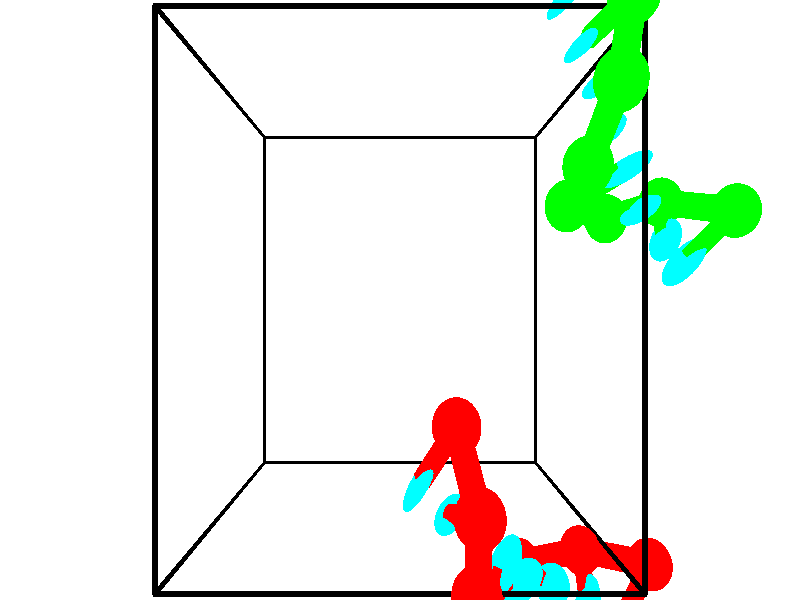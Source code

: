 // switches for output
#declare DRAW_BASES = 1; // possible values are 0, 1; only relevant for DNA ribbons
#declare DRAW_BASES_TYPE = 3; // possible values are 1, 2, 3; only relevant for DNA ribbons
#declare DRAW_FOG = 0; // set to 1 to enable fog

#include "colors.inc"

#include "transforms.inc"
background { rgb <1, 1, 1>}

#default {
   normal{
       ripples 0.25
       frequency 0.20
       turbulence 0.2
       lambda 5
   }
	finish {
		phong 0.1
		phong_size 40.
	}
}

// original window dimensions: 1024x640


// camera settings

camera {
	sky <-0, 1, 0>
	up <-0, 1, 0>
	right 1.6 * <1, 0, 0>
	location <2.5, 2.5, 11.1562>
	look_at <2.5, 2.5, 2.5>
	direction <0, 0, -8.6562>
	angle 67.0682
}


# declare cpy_camera_pos = <2.5, 2.5, 11.1562>;
# if (DRAW_FOG = 1)
fog {
	fog_type 2
	up vnormalize(cpy_camera_pos)
	color rgbt<1,1,1,0.3>
	distance 1e-5
	fog_alt 3e-3
	fog_offset 4
}
# end


// LIGHTS

# declare lum = 6;
global_settings {
	ambient_light rgb lum * <0.05, 0.05, 0.05>
	max_trace_level 15
}# declare cpy_direct_light_amount = 0.25;
light_source
{	1000 * <-1, -1, 1>,
	rgb lum * cpy_direct_light_amount
	parallel
}

light_source
{	1000 * <1, 1, -1>,
	rgb lum * cpy_direct_light_amount
	parallel
}

// strand 0

// nucleotide -1

// particle -1
sphere {
	<3.073013, 1.427427, 5.044417> 0.250000
	pigment { color rgbt <1,0,0,0> }
	no_shadow
}
cylinder {
	<2.861885, 1.116119, 4.908356>,  <2.735209, 0.929335, 4.826719>, 0.100000
	pigment { color rgbt <1,0,0,0> }
	no_shadow
}
cylinder {
	<2.861885, 1.116119, 4.908356>,  <3.073013, 1.427427, 5.044417>, 0.100000
	pigment { color rgbt <1,0,0,0> }
	no_shadow
}

// particle -1
sphere {
	<2.861885, 1.116119, 4.908356> 0.100000
	pigment { color rgbt <1,0,0,0> }
	no_shadow
}
sphere {
	0, 1
	scale<0.080000,0.200000,0.300000>
	matrix <0.841321, -0.534027, -0.083634,
		-0.116562, -0.330322, 0.936643,
		-0.527819, -0.778269, -0.340154,
		2.703539, 0.882639, 4.806309>
	pigment { color rgbt <0,1,1,0> }
	no_shadow
}
cylinder {
	<3.260831, 0.764284, 5.420981>,  <3.073013, 1.427427, 5.044417>, 0.130000
	pigment { color rgbt <1,0,0,0> }
	no_shadow
}

// nucleotide -1

// particle -1
sphere {
	<3.260831, 0.764284, 5.420981> 0.250000
	pigment { color rgbt <1,0,0,0> }
	no_shadow
}
cylinder {
	<3.125839, 0.676559, 5.054810>,  <3.044844, 0.623925, 4.835107>, 0.100000
	pigment { color rgbt <1,0,0,0> }
	no_shadow
}
cylinder {
	<3.125839, 0.676559, 5.054810>,  <3.260831, 0.764284, 5.420981>, 0.100000
	pigment { color rgbt <1,0,0,0> }
	no_shadow
}

// particle -1
sphere {
	<3.125839, 0.676559, 5.054810> 0.100000
	pigment { color rgbt <1,0,0,0> }
	no_shadow
}
sphere {
	0, 1
	scale<0.080000,0.200000,0.300000>
	matrix <0.804571, -0.572016, -0.159573,
		-0.488644, -0.790380, 0.369495,
		-0.337480, -0.219310, -0.915429,
		3.024595, 0.610766, 4.780181>
	pigment { color rgbt <0,1,1,0> }
	no_shadow
}
cylinder {
	<3.251633, 0.075192, 5.253549>,  <3.260831, 0.764284, 5.420981>, 0.130000
	pigment { color rgbt <1,0,0,0> }
	no_shadow
}

// nucleotide -1

// particle -1
sphere {
	<3.251633, 0.075192, 5.253549> 0.250000
	pigment { color rgbt <1,0,0,0> }
	no_shadow
}
cylinder {
	<3.324738, 0.277512, 4.916321>,  <3.368600, 0.398903, 4.713984>, 0.100000
	pigment { color rgbt <1,0,0,0> }
	no_shadow
}
cylinder {
	<3.324738, 0.277512, 4.916321>,  <3.251633, 0.075192, 5.253549>, 0.100000
	pigment { color rgbt <1,0,0,0> }
	no_shadow
}

// particle -1
sphere {
	<3.324738, 0.277512, 4.916321> 0.100000
	pigment { color rgbt <1,0,0,0> }
	no_shadow
}
sphere {
	0, 1
	scale<0.080000,0.200000,0.300000>
	matrix <0.774358, -0.602418, -0.193553,
		-0.605778, -0.617464, -0.501768,
		0.182762, 0.505798, -0.843070,
		3.379566, 0.429251, 4.663400>
	pigment { color rgbt <0,1,1,0> }
	no_shadow
}
cylinder {
	<3.300265, -0.460873, 4.856675>,  <3.251633, 0.075192, 5.253549>, 0.130000
	pigment { color rgbt <1,0,0,0> }
	no_shadow
}

// nucleotide -1

// particle -1
sphere {
	<3.300265, -0.460873, 4.856675> 0.250000
	pigment { color rgbt <1,0,0,0> }
	no_shadow
}
cylinder {
	<3.490707, -0.143204, 4.705620>,  <3.604973, 0.047398, 4.614986>, 0.100000
	pigment { color rgbt <1,0,0,0> }
	no_shadow
}
cylinder {
	<3.490707, -0.143204, 4.705620>,  <3.300265, -0.460873, 4.856675>, 0.100000
	pigment { color rgbt <1,0,0,0> }
	no_shadow
}

// particle -1
sphere {
	<3.490707, -0.143204, 4.705620> 0.100000
	pigment { color rgbt <1,0,0,0> }
	no_shadow
}
sphere {
	0, 1
	scale<0.080000,0.200000,0.300000>
	matrix <0.678485, -0.604937, -0.416784,
		-0.559447, -0.057789, -0.826849,
		0.476106, 0.794174, -0.377639,
		3.633539, 0.095048, 4.592328>
	pigment { color rgbt <0,1,1,0> }
	no_shadow
}
cylinder {
	<3.395045, -0.518206, 4.042796>,  <3.300265, -0.460873, 4.856675>, 0.130000
	pigment { color rgbt <1,0,0,0> }
	no_shadow
}

// nucleotide -1

// particle -1
sphere {
	<3.395045, -0.518206, 4.042796> 0.250000
	pigment { color rgbt <1,0,0,0> }
	no_shadow
}
cylinder {
	<3.659027, -0.294830, 4.243835>,  <3.817416, -0.160805, 4.364459>, 0.100000
	pigment { color rgbt <1,0,0,0> }
	no_shadow
}
cylinder {
	<3.659027, -0.294830, 4.243835>,  <3.395045, -0.518206, 4.042796>, 0.100000
	pigment { color rgbt <1,0,0,0> }
	no_shadow
}

// particle -1
sphere {
	<3.659027, -0.294830, 4.243835> 0.100000
	pigment { color rgbt <1,0,0,0> }
	no_shadow
}
sphere {
	0, 1
	scale<0.080000,0.200000,0.300000>
	matrix <0.751276, -0.496377, -0.434964,
		0.006577, 0.664647, -0.747129,
		0.659955, 0.558439, 0.502598,
		3.857014, -0.127299, 4.394615>
	pigment { color rgbt <0,1,1,0> }
	no_shadow
}
cylinder {
	<4.006225, -0.261373, 3.546493>,  <3.395045, -0.518206, 4.042796>, 0.130000
	pigment { color rgbt <1,0,0,0> }
	no_shadow
}

// nucleotide -1

// particle -1
sphere {
	<4.006225, -0.261373, 3.546493> 0.250000
	pigment { color rgbt <1,0,0,0> }
	no_shadow
}
cylinder {
	<4.144547, -0.244751, 3.921448>,  <4.227539, -0.234778, 4.146420>, 0.100000
	pigment { color rgbt <1,0,0,0> }
	no_shadow
}
cylinder {
	<4.144547, -0.244751, 3.921448>,  <4.006225, -0.261373, 3.546493>, 0.100000
	pigment { color rgbt <1,0,0,0> }
	no_shadow
}

// particle -1
sphere {
	<4.144547, -0.244751, 3.921448> 0.100000
	pigment { color rgbt <1,0,0,0> }
	no_shadow
}
sphere {
	0, 1
	scale<0.080000,0.200000,0.300000>
	matrix <0.824850, -0.489663, -0.282582,
		0.447261, 0.870921, -0.203603,
		0.345803, 0.041554, 0.937386,
		4.248288, -0.232285, 4.202664>
	pigment { color rgbt <0,1,1,0> }
	no_shadow
}
cylinder {
	<4.783245, -0.140582, 3.509947>,  <4.006225, -0.261373, 3.546493>, 0.130000
	pigment { color rgbt <1,0,0,0> }
	no_shadow
}

// nucleotide -1

// particle -1
sphere {
	<4.783245, -0.140582, 3.509947> 0.250000
	pigment { color rgbt <1,0,0,0> }
	no_shadow
}
cylinder {
	<4.723671, -0.289200, 3.876503>,  <4.687926, -0.378371, 4.096437>, 0.100000
	pigment { color rgbt <1,0,0,0> }
	no_shadow
}
cylinder {
	<4.723671, -0.289200, 3.876503>,  <4.783245, -0.140582, 3.509947>, 0.100000
	pigment { color rgbt <1,0,0,0> }
	no_shadow
}

// particle -1
sphere {
	<4.723671, -0.289200, 3.876503> 0.100000
	pigment { color rgbt <1,0,0,0> }
	no_shadow
}
sphere {
	0, 1
	scale<0.080000,0.200000,0.300000>
	matrix <0.855612, -0.513007, -0.068938,
		0.495729, 0.773808, 0.394303,
		-0.148935, -0.371545, 0.916391,
		4.678990, -0.400663, 4.151421>
	pigment { color rgbt <0,1,1,0> }
	no_shadow
}
cylinder {
	<5.484499, -0.128428, 3.947504>,  <4.783245, -0.140582, 3.509947>, 0.130000
	pigment { color rgbt <1,0,0,0> }
	no_shadow
}

// nucleotide -1

// particle -1
sphere {
	<5.484499, -0.128428, 3.947504> 0.250000
	pigment { color rgbt <1,0,0,0> }
	no_shadow
}
cylinder {
	<5.231804, -0.403305, 4.090988>,  <5.080187, -0.568231, 4.177079>, 0.100000
	pigment { color rgbt <1,0,0,0> }
	no_shadow
}
cylinder {
	<5.231804, -0.403305, 4.090988>,  <5.484499, -0.128428, 3.947504>, 0.100000
	pigment { color rgbt <1,0,0,0> }
	no_shadow
}

// particle -1
sphere {
	<5.231804, -0.403305, 4.090988> 0.100000
	pigment { color rgbt <1,0,0,0> }
	no_shadow
}
sphere {
	0, 1
	scale<0.080000,0.200000,0.300000>
	matrix <0.712404, -0.697100, -0.080818,
		0.305594, 0.204491, 0.929944,
		-0.631738, -0.687193, 0.358710,
		5.042283, -0.609463, 4.198601>
	pigment { color rgbt <0,1,1,0> }
	no_shadow
}
// strand 1

// nucleotide -1

// particle -1
sphere {
	<6.218645, 3.324334, 4.471830> 0.250000
	pigment { color rgbt <0,1,0,0> }
	no_shadow
}
cylinder {
	<5.973103, 3.062134, 4.295876>,  <5.825778, 2.904814, 4.190302>, 0.100000
	pigment { color rgbt <0,1,0,0> }
	no_shadow
}
cylinder {
	<5.973103, 3.062134, 4.295876>,  <6.218645, 3.324334, 4.471830>, 0.100000
	pigment { color rgbt <0,1,0,0> }
	no_shadow
}

// particle -1
sphere {
	<5.973103, 3.062134, 4.295876> 0.100000
	pigment { color rgbt <0,1,0,0> }
	no_shadow
}
sphere {
	0, 1
	scale<0.080000,0.200000,0.300000>
	matrix <-0.789396, 0.505406, 0.348453,
		-0.006089, 0.561144, -0.827695,
		-0.613855, -0.655501, -0.439887,
		5.788946, 2.865484, 4.163909>
	pigment { color rgbt <0,1,1,0> }
	no_shadow
}
cylinder {
	<5.677876, 3.493306, 3.786585>,  <6.218645, 3.324334, 4.471830>, 0.130000
	pigment { color rgbt <0,1,0,0> }
	no_shadow
}

// nucleotide -1

// particle -1
sphere {
	<5.677876, 3.493306, 3.786585> 0.250000
	pigment { color rgbt <0,1,0,0> }
	no_shadow
}
cylinder {
	<5.579308, 3.251297, 4.089432>,  <5.520166, 3.106092, 4.271140>, 0.100000
	pigment { color rgbt <0,1,0,0> }
	no_shadow
}
cylinder {
	<5.579308, 3.251297, 4.089432>,  <5.677876, 3.493306, 3.786585>, 0.100000
	pigment { color rgbt <0,1,0,0> }
	no_shadow
}

// particle -1
sphere {
	<5.579308, 3.251297, 4.089432> 0.100000
	pigment { color rgbt <0,1,0,0> }
	no_shadow
}
sphere {
	0, 1
	scale<0.080000,0.200000,0.300000>
	matrix <-0.745008, 0.617909, 0.251300,
		-0.619871, -0.502132, -0.603012,
		-0.246421, -0.605022, 0.757116,
		5.505381, 3.069790, 4.316566>
	pigment { color rgbt <0,1,1,0> }
	no_shadow
}
cylinder {
	<5.028757, 3.331163, 3.732571>,  <5.677876, 3.493306, 3.786585>, 0.130000
	pigment { color rgbt <0,1,0,0> }
	no_shadow
}

// nucleotide -1

// particle -1
sphere {
	<5.028757, 3.331163, 3.732571> 0.250000
	pigment { color rgbt <0,1,0,0> }
	no_shadow
}
cylinder {
	<5.115795, 3.333664, 4.122978>,  <5.168018, 3.335165, 4.357223>, 0.100000
	pigment { color rgbt <0,1,0,0> }
	no_shadow
}
cylinder {
	<5.115795, 3.333664, 4.122978>,  <5.028757, 3.331163, 3.732571>, 0.100000
	pigment { color rgbt <0,1,0,0> }
	no_shadow
}

// particle -1
sphere {
	<5.115795, 3.333664, 4.122978> 0.100000
	pigment { color rgbt <0,1,0,0> }
	no_shadow
}
sphere {
	0, 1
	scale<0.080000,0.200000,0.300000>
	matrix <-0.631532, 0.763346, 0.135905,
		-0.744190, -0.645959, 0.170051,
		0.217597, 0.006253, 0.976019,
		5.181074, 3.335540, 4.415784>
	pigment { color rgbt <0,1,1,0> }
	no_shadow
}
cylinder {
	<4.412155, 3.395454, 4.250245>,  <5.028757, 3.331163, 3.732571>, 0.130000
	pigment { color rgbt <0,1,0,0> }
	no_shadow
}

// nucleotide -1

// particle -1
sphere {
	<4.412155, 3.395454, 4.250245> 0.250000
	pigment { color rgbt <0,1,0,0> }
	no_shadow
}
cylinder {
	<4.739536, 3.568970, 4.400955>,  <4.935966, 3.673079, 4.491382>, 0.100000
	pigment { color rgbt <0,1,0,0> }
	no_shadow
}
cylinder {
	<4.739536, 3.568970, 4.400955>,  <4.412155, 3.395454, 4.250245>, 0.100000
	pigment { color rgbt <0,1,0,0> }
	no_shadow
}

// particle -1
sphere {
	<4.739536, 3.568970, 4.400955> 0.100000
	pigment { color rgbt <0,1,0,0> }
	no_shadow
}
sphere {
	0, 1
	scale<0.080000,0.200000,0.300000>
	matrix <-0.553337, 0.771704, 0.313514,
		-0.154761, -0.465081, 0.871636,
		0.818454, 0.433788, 0.376776,
		4.985073, 3.699106, 4.513988>
	pigment { color rgbt <0,1,1,0> }
	no_shadow
}
cylinder {
	<4.406993, 3.635084, 5.030987>,  <4.412155, 3.395454, 4.250245>, 0.130000
	pigment { color rgbt <0,1,0,0> }
	no_shadow
}

// nucleotide -1

// particle -1
sphere {
	<4.406993, 3.635084, 5.030987> 0.250000
	pigment { color rgbt <0,1,0,0> }
	no_shadow
}
cylinder {
	<4.607777, 3.866562, 4.773880>,  <4.728247, 4.005449, 4.619616>, 0.100000
	pigment { color rgbt <0,1,0,0> }
	no_shadow
}
cylinder {
	<4.607777, 3.866562, 4.773880>,  <4.406993, 3.635084, 5.030987>, 0.100000
	pigment { color rgbt <0,1,0,0> }
	no_shadow
}

// particle -1
sphere {
	<4.607777, 3.866562, 4.773880> 0.100000
	pigment { color rgbt <0,1,0,0> }
	no_shadow
}
sphere {
	0, 1
	scale<0.080000,0.200000,0.300000>
	matrix <-0.498861, 0.800814, 0.331412,
		0.706523, 0.154296, 0.690665,
		0.501959, 0.578696, -0.642766,
		4.758364, 4.040171, 4.581050>
	pigment { color rgbt <0,1,1,0> }
	no_shadow
}
cylinder {
	<4.577358, 4.226592, 5.481553>,  <4.406993, 3.635084, 5.030987>, 0.130000
	pigment { color rgbt <0,1,0,0> }
	no_shadow
}

// nucleotide -1

// particle -1
sphere {
	<4.577358, 4.226592, 5.481553> 0.250000
	pigment { color rgbt <0,1,0,0> }
	no_shadow
}
cylinder {
	<4.595474, 4.324753, 5.094208>,  <4.606344, 4.383649, 4.861801>, 0.100000
	pigment { color rgbt <0,1,0,0> }
	no_shadow
}
cylinder {
	<4.595474, 4.324753, 5.094208>,  <4.577358, 4.226592, 5.481553>, 0.100000
	pigment { color rgbt <0,1,0,0> }
	no_shadow
}

// particle -1
sphere {
	<4.595474, 4.324753, 5.094208> 0.100000
	pigment { color rgbt <0,1,0,0> }
	no_shadow
}
sphere {
	0, 1
	scale<0.080000,0.200000,0.300000>
	matrix <-0.571861, 0.801185, 0.176290,
		0.819100, 0.545784, 0.176621,
		0.045290, 0.245402, -0.968363,
		4.609061, 4.398373, 4.803699>
	pigment { color rgbt <0,1,1,0> }
	no_shadow
}
cylinder {
	<4.757902, 4.966757, 5.338044>,  <4.577358, 4.226592, 5.481553>, 0.130000
	pigment { color rgbt <0,1,0,0> }
	no_shadow
}

// nucleotide -1

// particle -1
sphere {
	<4.757902, 4.966757, 5.338044> 0.250000
	pigment { color rgbt <0,1,0,0> }
	no_shadow
}
cylinder {
	<4.595680, 4.868591, 4.985840>,  <4.498347, 4.809692, 4.774518>, 0.100000
	pigment { color rgbt <0,1,0,0> }
	no_shadow
}
cylinder {
	<4.595680, 4.868591, 4.985840>,  <4.757902, 4.966757, 5.338044>, 0.100000
	pigment { color rgbt <0,1,0,0> }
	no_shadow
}

// particle -1
sphere {
	<4.595680, 4.868591, 4.985840> 0.100000
	pigment { color rgbt <0,1,0,0> }
	no_shadow
}
sphere {
	0, 1
	scale<0.080000,0.200000,0.300000>
	matrix <-0.619863, 0.781793, 0.067603,
		0.671785, 0.573211, -0.469184,
		-0.405555, -0.245415, -0.880509,
		4.474014, 4.794967, 4.721687>
	pigment { color rgbt <0,1,1,0> }
	no_shadow
}
cylinder {
	<4.771283, 5.627326, 5.052569>,  <4.757902, 4.966757, 5.338044>, 0.130000
	pigment { color rgbt <0,1,0,0> }
	no_shadow
}

// nucleotide -1

// particle -1
sphere {
	<4.771283, 5.627326, 5.052569> 0.250000
	pigment { color rgbt <0,1,0,0> }
	no_shadow
}
cylinder {
	<4.504219, 5.398407, 4.862114>,  <4.343981, 5.261055, 4.747841>, 0.100000
	pigment { color rgbt <0,1,0,0> }
	no_shadow
}
cylinder {
	<4.504219, 5.398407, 4.862114>,  <4.771283, 5.627326, 5.052569>, 0.100000
	pigment { color rgbt <0,1,0,0> }
	no_shadow
}

// particle -1
sphere {
	<4.504219, 5.398407, 4.862114> 0.100000
	pigment { color rgbt <0,1,0,0> }
	no_shadow
}
sphere {
	0, 1
	scale<0.080000,0.200000,0.300000>
	matrix <-0.711970, 0.677750, 0.183722,
		0.217558, 0.461659, -0.859965,
		-0.667659, -0.572298, -0.476138,
		4.303922, 5.226717, 4.719273>
	pigment { color rgbt <0,1,1,0> }
	no_shadow
}
// box output
cylinder {
	<0.000000, 0.000000, 0.000000>,  <5.000000, 0.000000, 0.000000>, 0.025000
	pigment { color rgbt <0,0,0,0> }
	no_shadow
}
cylinder {
	<0.000000, 0.000000, 0.000000>,  <0.000000, 5.000000, 0.000000>, 0.025000
	pigment { color rgbt <0,0,0,0> }
	no_shadow
}
cylinder {
	<0.000000, 0.000000, 0.000000>,  <0.000000, 0.000000, 5.000000>, 0.025000
	pigment { color rgbt <0,0,0,0> }
	no_shadow
}
cylinder {
	<5.000000, 5.000000, 5.000000>,  <0.000000, 5.000000, 5.000000>, 0.025000
	pigment { color rgbt <0,0,0,0> }
	no_shadow
}
cylinder {
	<5.000000, 5.000000, 5.000000>,  <5.000000, 0.000000, 5.000000>, 0.025000
	pigment { color rgbt <0,0,0,0> }
	no_shadow
}
cylinder {
	<5.000000, 5.000000, 5.000000>,  <5.000000, 5.000000, 0.000000>, 0.025000
	pigment { color rgbt <0,0,0,0> }
	no_shadow
}
cylinder {
	<0.000000, 0.000000, 5.000000>,  <0.000000, 5.000000, 5.000000>, 0.025000
	pigment { color rgbt <0,0,0,0> }
	no_shadow
}
cylinder {
	<0.000000, 0.000000, 5.000000>,  <5.000000, 0.000000, 5.000000>, 0.025000
	pigment { color rgbt <0,0,0,0> }
	no_shadow
}
cylinder {
	<5.000000, 5.000000, 0.000000>,  <0.000000, 5.000000, 0.000000>, 0.025000
	pigment { color rgbt <0,0,0,0> }
	no_shadow
}
cylinder {
	<5.000000, 5.000000, 0.000000>,  <5.000000, 0.000000, 0.000000>, 0.025000
	pigment { color rgbt <0,0,0,0> }
	no_shadow
}
cylinder {
	<5.000000, 0.000000, 5.000000>,  <5.000000, 0.000000, 0.000000>, 0.025000
	pigment { color rgbt <0,0,0,0> }
	no_shadow
}
cylinder {
	<0.000000, 5.000000, 0.000000>,  <0.000000, 5.000000, 5.000000>, 0.025000
	pigment { color rgbt <0,0,0,0> }
	no_shadow
}
// end of box output
